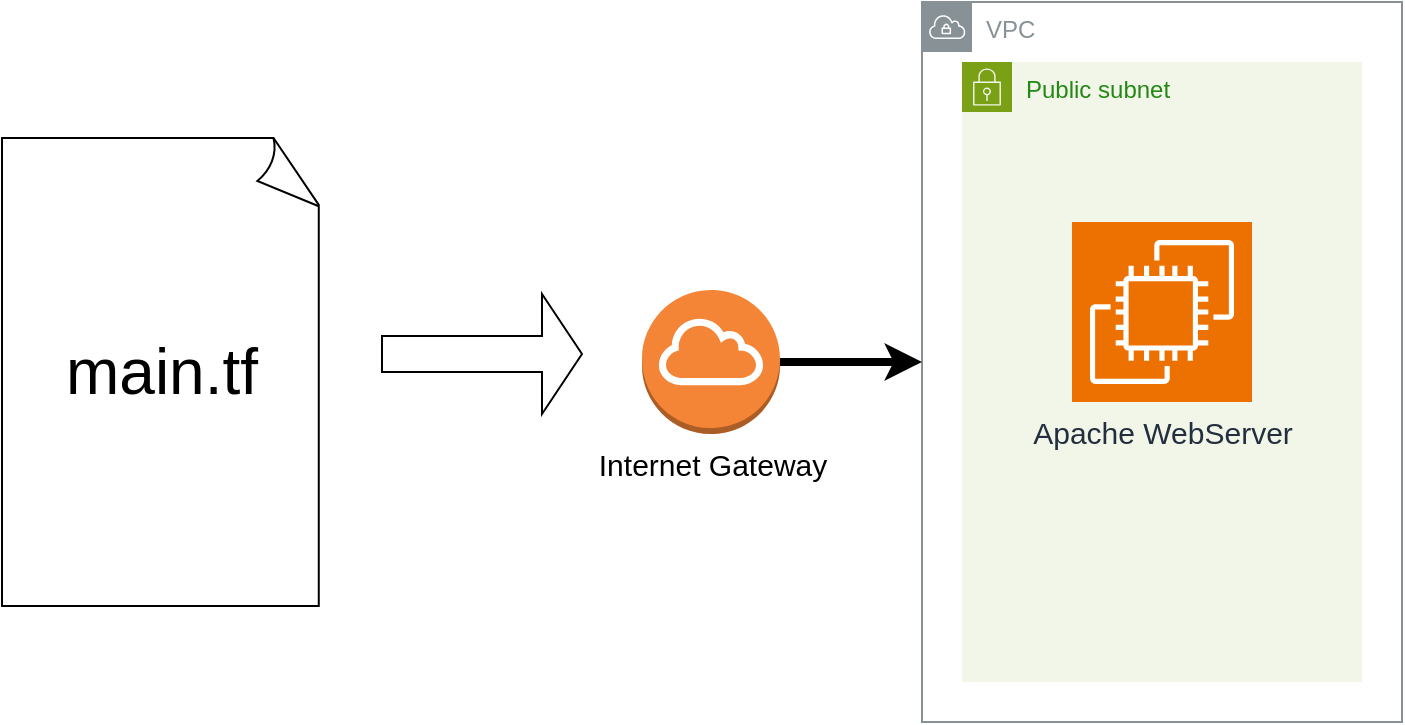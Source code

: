 <mxfile version="22.1.8" type="google">
  <diagram name="Page-1" id="6n9EuoifBjr5N40Brasp">
    <mxGraphModel grid="1" page="1" gridSize="10" guides="1" tooltips="1" connect="1" arrows="1" fold="1" pageScale="1" pageWidth="827" pageHeight="1169" math="0" shadow="0">
      <root>
        <mxCell id="0" />
        <mxCell id="1" parent="0" />
        <mxCell id="M91Y2bg-1p4dNRXACYuh-6" value="Public subnet" style="points=[[0,0],[0.25,0],[0.5,0],[0.75,0],[1,0],[1,0.25],[1,0.5],[1,0.75],[1,1],[0.75,1],[0.5,1],[0.25,1],[0,1],[0,0.75],[0,0.5],[0,0.25]];outlineConnect=0;gradientColor=none;html=1;whiteSpace=wrap;fontSize=12;fontStyle=0;container=1;pointerEvents=0;collapsible=0;recursiveResize=0;shape=mxgraph.aws4.group;grIcon=mxgraph.aws4.group_security_group;grStroke=0;strokeColor=#7AA116;fillColor=#F2F6E8;verticalAlign=top;align=left;spacingLeft=30;fontColor=#248814;dashed=0;" vertex="1" parent="1">
          <mxGeometry x="500" y="90" width="200" height="310" as="geometry" />
        </mxCell>
        <mxCell id="M91Y2bg-1p4dNRXACYuh-9" value="VPC" style="sketch=0;outlineConnect=0;gradientColor=none;html=1;whiteSpace=wrap;fontSize=12;fontStyle=0;shape=mxgraph.aws4.group;grIcon=mxgraph.aws4.group_vpc;strokeColor=#879196;fillColor=none;verticalAlign=top;align=left;spacingLeft=30;fontColor=#879196;dashed=0;" vertex="1" parent="M91Y2bg-1p4dNRXACYuh-6">
          <mxGeometry x="-20" y="-30" width="240" height="360" as="geometry" />
        </mxCell>
        <mxCell id="M91Y2bg-1p4dNRXACYuh-1" value="Apache WebServer" style="sketch=0;points=[[0,0,0],[0.25,0,0],[0.5,0,0],[0.75,0,0],[1,0,0],[0,1,0],[0.25,1,0],[0.5,1,0],[0.75,1,0],[1,1,0],[0,0.25,0],[0,0.5,0],[0,0.75,0],[1,0.25,0],[1,0.5,0],[1,0.75,0]];outlineConnect=0;fontColor=#232F3E;fillColor=#ED7100;strokeColor=#ffffff;dashed=0;verticalLabelPosition=bottom;verticalAlign=top;align=center;html=1;fontSize=15;fontStyle=0;aspect=fixed;shape=mxgraph.aws4.resourceIcon;resIcon=mxgraph.aws4.ec2;" vertex="1" parent="M91Y2bg-1p4dNRXACYuh-6">
          <mxGeometry x="55" y="80" width="90" height="90" as="geometry" />
        </mxCell>
        <mxCell id="M91Y2bg-1p4dNRXACYuh-12" value="" style="edgeStyle=orthogonalEdgeStyle;rounded=0;orthogonalLoop=1;jettySize=auto;html=1;strokeWidth=4;" edge="1" parent="1" source="M91Y2bg-1p4dNRXACYuh-7" target="M91Y2bg-1p4dNRXACYuh-9">
          <mxGeometry relative="1" as="geometry">
            <mxPoint x="460" y="290" as="targetPoint" />
          </mxGeometry>
        </mxCell>
        <mxCell id="M91Y2bg-1p4dNRXACYuh-7" value="Internet Gateway" style="outlineConnect=0;dashed=0;verticalLabelPosition=bottom;verticalAlign=top;align=center;html=1;shape=mxgraph.aws3.internet_gateway;fillColor=#F58536;gradientColor=none;fontSize=15;" vertex="1" parent="1">
          <mxGeometry x="340" y="204" width="69" height="72" as="geometry" />
        </mxCell>
        <mxCell id="M91Y2bg-1p4dNRXACYuh-10" value="main.tf" style="whiteSpace=wrap;html=1;shape=mxgraph.basic.document;fontSize=32;" vertex="1" parent="1">
          <mxGeometry x="20" y="128" width="160" height="234" as="geometry" />
        </mxCell>
        <mxCell id="M91Y2bg-1p4dNRXACYuh-11" value="" style="shape=singleArrow;whiteSpace=wrap;html=1;" vertex="1" parent="1">
          <mxGeometry x="210" y="206" width="100" height="60" as="geometry" />
        </mxCell>
      </root>
    </mxGraphModel>
  </diagram>
</mxfile>
